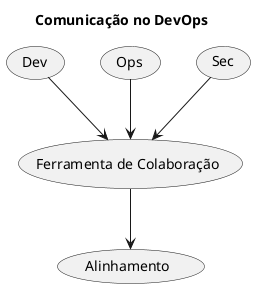 @startuml
title Comunicação no DevOps
(Dev) --> (Ferramenta de Colaboração)
(Ops) --> (Ferramenta de Colaboração)
(Sec) --> (Ferramenta de Colaboração)
(Ferramenta de Colaboração) --> (Alinhamento)
@enduml
